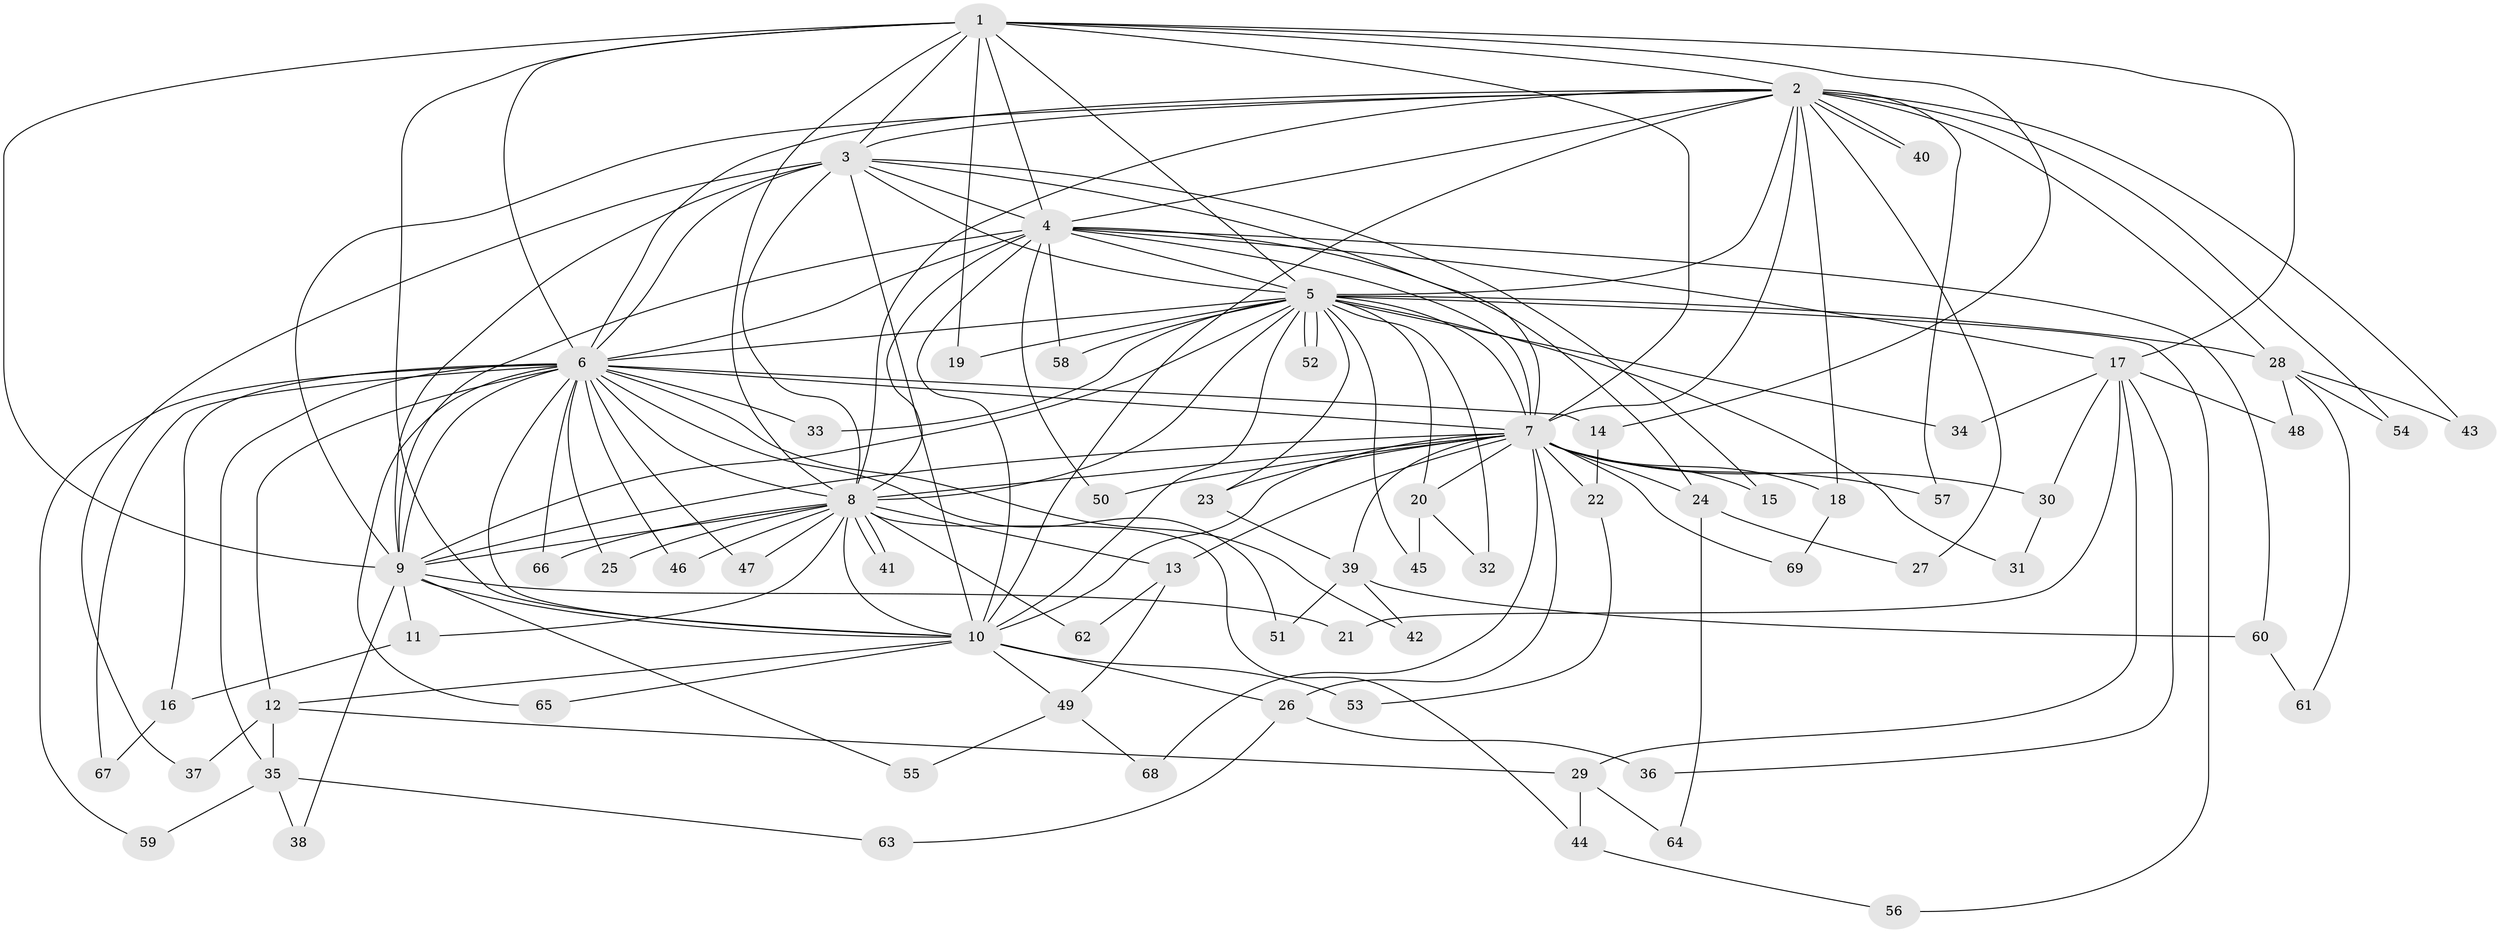 // coarse degree distribution, {7: 0.058823529411764705, 15: 0.029411764705882353, 12: 0.029411764705882353, 2: 0.47058823529411764, 1: 0.23529411764705882, 19: 0.029411764705882353, 3: 0.08823529411764706, 4: 0.029411764705882353, 11: 0.029411764705882353}
// Generated by graph-tools (version 1.1) at 2025/47/03/04/25 21:47:13]
// undirected, 69 vertices, 163 edges
graph export_dot {
graph [start="1"]
  node [color=gray90,style=filled];
  1;
  2;
  3;
  4;
  5;
  6;
  7;
  8;
  9;
  10;
  11;
  12;
  13;
  14;
  15;
  16;
  17;
  18;
  19;
  20;
  21;
  22;
  23;
  24;
  25;
  26;
  27;
  28;
  29;
  30;
  31;
  32;
  33;
  34;
  35;
  36;
  37;
  38;
  39;
  40;
  41;
  42;
  43;
  44;
  45;
  46;
  47;
  48;
  49;
  50;
  51;
  52;
  53;
  54;
  55;
  56;
  57;
  58;
  59;
  60;
  61;
  62;
  63;
  64;
  65;
  66;
  67;
  68;
  69;
  1 -- 2;
  1 -- 3;
  1 -- 4;
  1 -- 5;
  1 -- 6;
  1 -- 7;
  1 -- 8;
  1 -- 9;
  1 -- 10;
  1 -- 14;
  1 -- 17;
  1 -- 19;
  2 -- 3;
  2 -- 4;
  2 -- 5;
  2 -- 6;
  2 -- 7;
  2 -- 8;
  2 -- 9;
  2 -- 10;
  2 -- 18;
  2 -- 27;
  2 -- 28;
  2 -- 40;
  2 -- 40;
  2 -- 43;
  2 -- 54;
  2 -- 57;
  3 -- 4;
  3 -- 5;
  3 -- 6;
  3 -- 7;
  3 -- 8;
  3 -- 9;
  3 -- 10;
  3 -- 15;
  3 -- 37;
  4 -- 5;
  4 -- 6;
  4 -- 7;
  4 -- 8;
  4 -- 9;
  4 -- 10;
  4 -- 17;
  4 -- 24;
  4 -- 50;
  4 -- 58;
  4 -- 60;
  5 -- 6;
  5 -- 7;
  5 -- 8;
  5 -- 9;
  5 -- 10;
  5 -- 19;
  5 -- 20;
  5 -- 23;
  5 -- 28;
  5 -- 31;
  5 -- 32;
  5 -- 33;
  5 -- 34;
  5 -- 45;
  5 -- 52;
  5 -- 52;
  5 -- 56;
  5 -- 58;
  6 -- 7;
  6 -- 8;
  6 -- 9;
  6 -- 10;
  6 -- 12;
  6 -- 14;
  6 -- 16;
  6 -- 25;
  6 -- 33;
  6 -- 35;
  6 -- 42;
  6 -- 46;
  6 -- 47;
  6 -- 51;
  6 -- 59;
  6 -- 65;
  6 -- 66;
  6 -- 67;
  7 -- 8;
  7 -- 9;
  7 -- 10;
  7 -- 13;
  7 -- 15;
  7 -- 18;
  7 -- 20;
  7 -- 22;
  7 -- 23;
  7 -- 24;
  7 -- 26;
  7 -- 30;
  7 -- 39;
  7 -- 50;
  7 -- 57;
  7 -- 68;
  7 -- 69;
  8 -- 9;
  8 -- 10;
  8 -- 11;
  8 -- 13;
  8 -- 25;
  8 -- 41;
  8 -- 41;
  8 -- 44;
  8 -- 46;
  8 -- 47;
  8 -- 62;
  8 -- 66;
  9 -- 10;
  9 -- 11;
  9 -- 21;
  9 -- 38;
  9 -- 55;
  10 -- 12;
  10 -- 26;
  10 -- 49;
  10 -- 53;
  10 -- 65;
  11 -- 16;
  12 -- 29;
  12 -- 35;
  12 -- 37;
  13 -- 49;
  13 -- 62;
  14 -- 22;
  16 -- 67;
  17 -- 21;
  17 -- 29;
  17 -- 30;
  17 -- 34;
  17 -- 36;
  17 -- 48;
  18 -- 69;
  20 -- 32;
  20 -- 45;
  22 -- 53;
  23 -- 39;
  24 -- 27;
  24 -- 64;
  26 -- 36;
  26 -- 63;
  28 -- 43;
  28 -- 48;
  28 -- 54;
  28 -- 61;
  29 -- 44;
  29 -- 64;
  30 -- 31;
  35 -- 38;
  35 -- 59;
  35 -- 63;
  39 -- 42;
  39 -- 51;
  39 -- 60;
  44 -- 56;
  49 -- 55;
  49 -- 68;
  60 -- 61;
}
